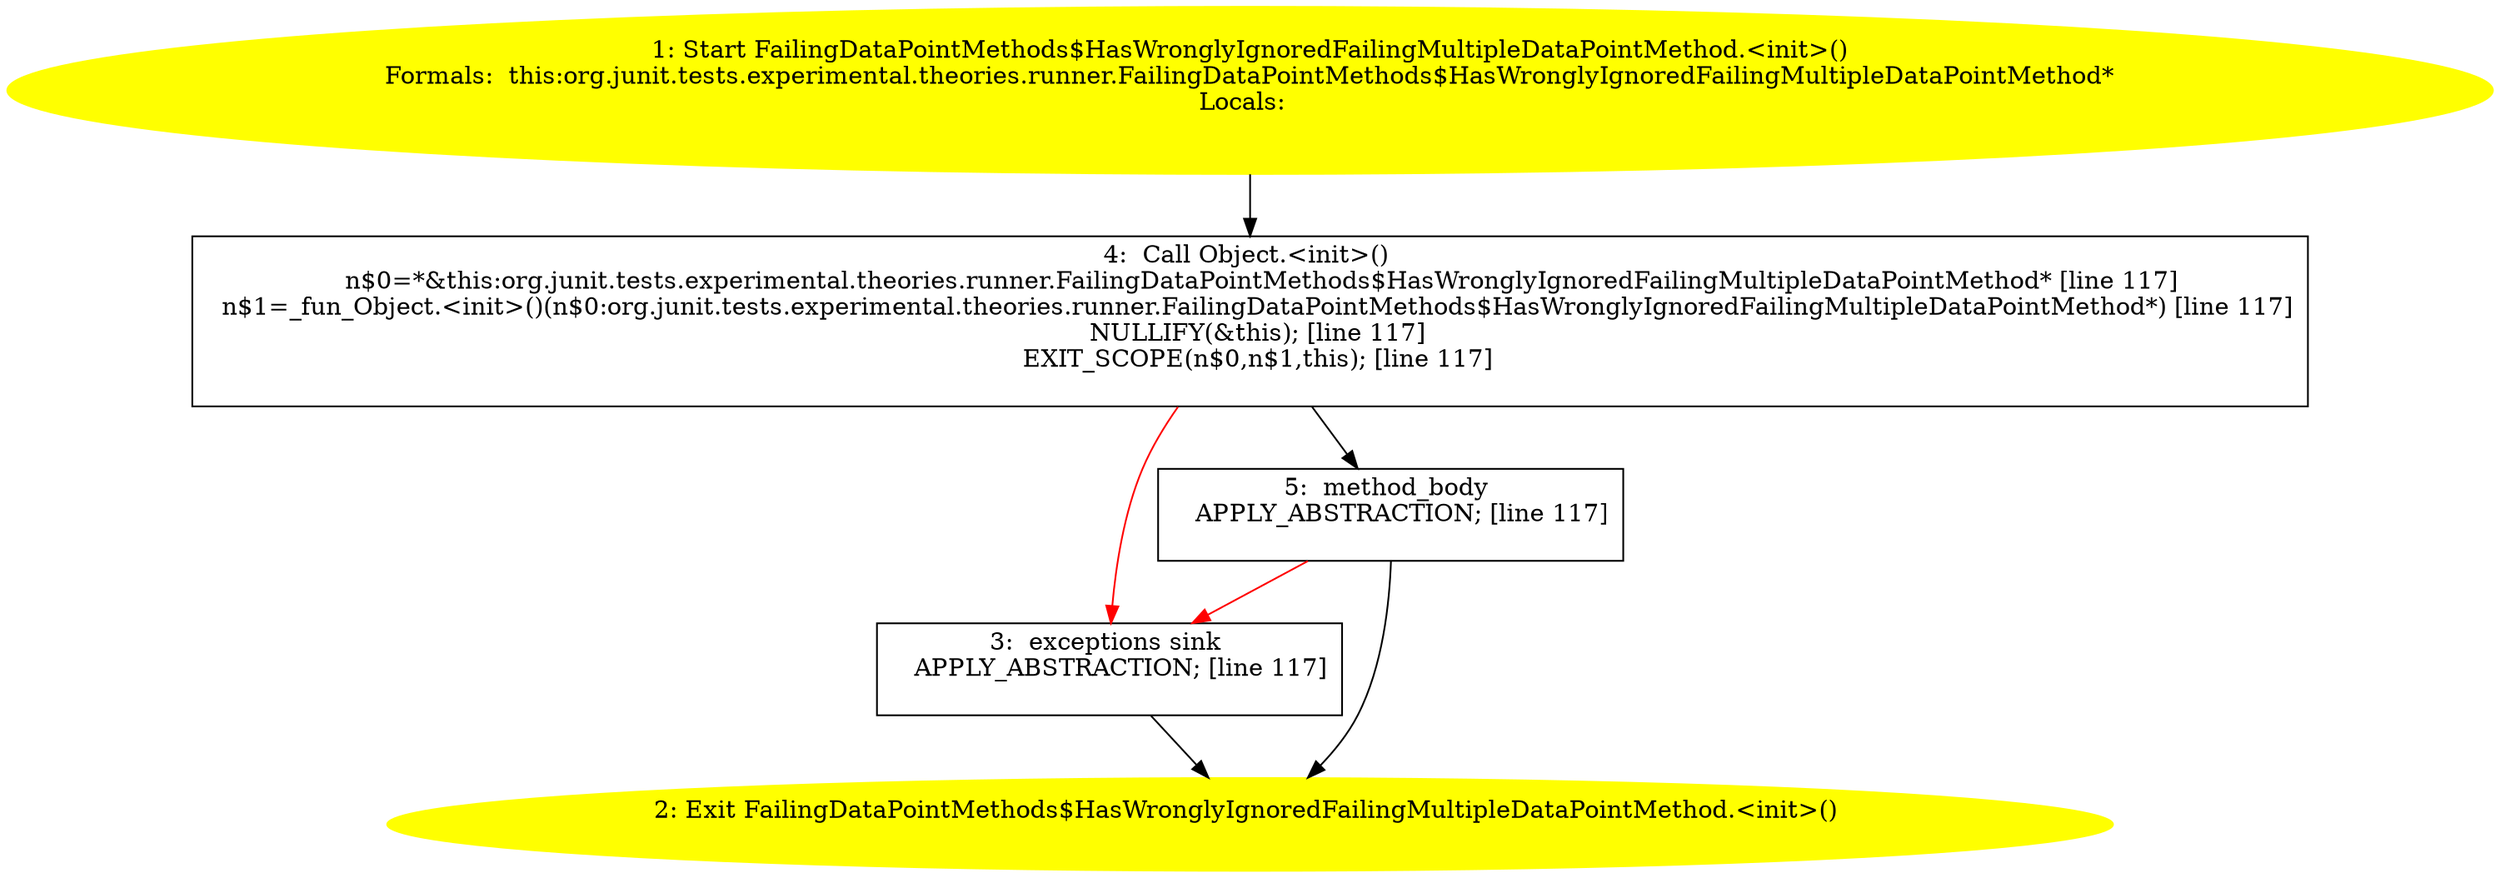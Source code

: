 /* @generated */
digraph cfg {
"org.junit.tests.experimental.theories.runner.FailingDataPointMethods$HasWronglyIgnoredFailingMultipl.7342d1fac60d813dc46143d99d11235d_1" [label="1: Start FailingDataPointMethods$HasWronglyIgnoredFailingMultipleDataPointMethod.<init>()\nFormals:  this:org.junit.tests.experimental.theories.runner.FailingDataPointMethods$HasWronglyIgnoredFailingMultipleDataPointMethod*\nLocals:  \n  " color=yellow style=filled]
	

	 "org.junit.tests.experimental.theories.runner.FailingDataPointMethods$HasWronglyIgnoredFailingMultipl.7342d1fac60d813dc46143d99d11235d_1" -> "org.junit.tests.experimental.theories.runner.FailingDataPointMethods$HasWronglyIgnoredFailingMultipl.7342d1fac60d813dc46143d99d11235d_4" ;
"org.junit.tests.experimental.theories.runner.FailingDataPointMethods$HasWronglyIgnoredFailingMultipl.7342d1fac60d813dc46143d99d11235d_2" [label="2: Exit FailingDataPointMethods$HasWronglyIgnoredFailingMultipleDataPointMethod.<init>() \n  " color=yellow style=filled]
	

"org.junit.tests.experimental.theories.runner.FailingDataPointMethods$HasWronglyIgnoredFailingMultipl.7342d1fac60d813dc46143d99d11235d_3" [label="3:  exceptions sink \n   APPLY_ABSTRACTION; [line 117]\n " shape="box"]
	

	 "org.junit.tests.experimental.theories.runner.FailingDataPointMethods$HasWronglyIgnoredFailingMultipl.7342d1fac60d813dc46143d99d11235d_3" -> "org.junit.tests.experimental.theories.runner.FailingDataPointMethods$HasWronglyIgnoredFailingMultipl.7342d1fac60d813dc46143d99d11235d_2" ;
"org.junit.tests.experimental.theories.runner.FailingDataPointMethods$HasWronglyIgnoredFailingMultipl.7342d1fac60d813dc46143d99d11235d_4" [label="4:  Call Object.<init>() \n   n$0=*&this:org.junit.tests.experimental.theories.runner.FailingDataPointMethods$HasWronglyIgnoredFailingMultipleDataPointMethod* [line 117]\n  n$1=_fun_Object.<init>()(n$0:org.junit.tests.experimental.theories.runner.FailingDataPointMethods$HasWronglyIgnoredFailingMultipleDataPointMethod*) [line 117]\n  NULLIFY(&this); [line 117]\n  EXIT_SCOPE(n$0,n$1,this); [line 117]\n " shape="box"]
	

	 "org.junit.tests.experimental.theories.runner.FailingDataPointMethods$HasWronglyIgnoredFailingMultipl.7342d1fac60d813dc46143d99d11235d_4" -> "org.junit.tests.experimental.theories.runner.FailingDataPointMethods$HasWronglyIgnoredFailingMultipl.7342d1fac60d813dc46143d99d11235d_5" ;
	 "org.junit.tests.experimental.theories.runner.FailingDataPointMethods$HasWronglyIgnoredFailingMultipl.7342d1fac60d813dc46143d99d11235d_4" -> "org.junit.tests.experimental.theories.runner.FailingDataPointMethods$HasWronglyIgnoredFailingMultipl.7342d1fac60d813dc46143d99d11235d_3" [color="red" ];
"org.junit.tests.experimental.theories.runner.FailingDataPointMethods$HasWronglyIgnoredFailingMultipl.7342d1fac60d813dc46143d99d11235d_5" [label="5:  method_body \n   APPLY_ABSTRACTION; [line 117]\n " shape="box"]
	

	 "org.junit.tests.experimental.theories.runner.FailingDataPointMethods$HasWronglyIgnoredFailingMultipl.7342d1fac60d813dc46143d99d11235d_5" -> "org.junit.tests.experimental.theories.runner.FailingDataPointMethods$HasWronglyIgnoredFailingMultipl.7342d1fac60d813dc46143d99d11235d_2" ;
	 "org.junit.tests.experimental.theories.runner.FailingDataPointMethods$HasWronglyIgnoredFailingMultipl.7342d1fac60d813dc46143d99d11235d_5" -> "org.junit.tests.experimental.theories.runner.FailingDataPointMethods$HasWronglyIgnoredFailingMultipl.7342d1fac60d813dc46143d99d11235d_3" [color="red" ];
}

